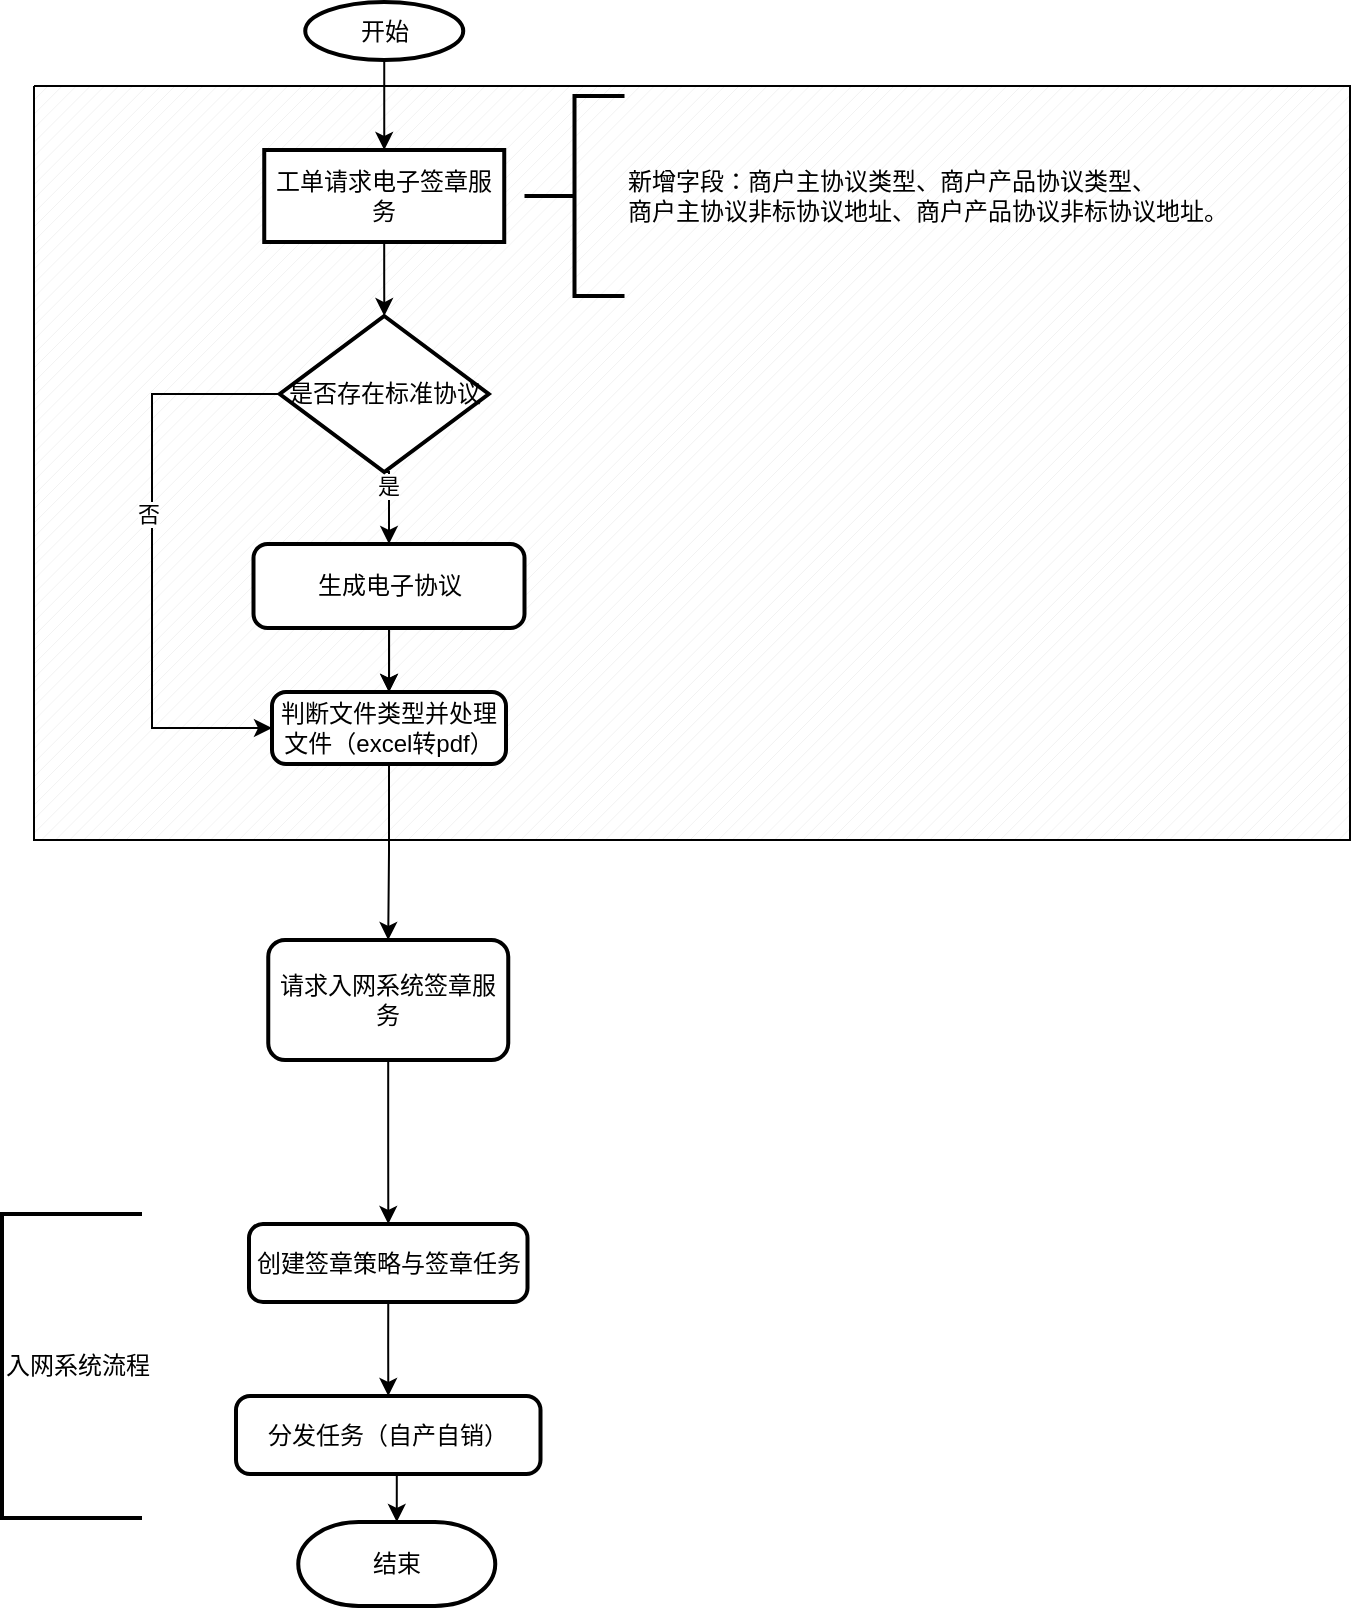 <mxfile version="13.8.2" type="github" pages="3">
  <diagram id="dC7ERs_KsX7YRwyWf4bW" name="第 1 页">
    <mxGraphModel dx="1607" dy="1316" grid="0" gridSize="10" guides="1" tooltips="1" connect="1" arrows="1" fold="1" page="0" pageScale="1" pageWidth="827" pageHeight="1169" math="0" shadow="0">
      <root>
        <mxCell id="0" />
        <mxCell id="1" parent="0" />
        <mxCell id="N24s0KkjB6KvL7zULQtI-17" value="" style="verticalLabelPosition=bottom;verticalAlign=top;html=1;shape=mxgraph.basic.patternFillRect;fillStyle=diag;step=5;fillStrokeWidth=0.2;fillStrokeColor=#dddddd;" vertex="1" parent="1">
          <mxGeometry x="-699" y="-638" width="658" height="377" as="geometry" />
        </mxCell>
        <mxCell id="N24s0KkjB6KvL7zULQtI-2" value="" style="edgeStyle=orthogonalEdgeStyle;rounded=0;orthogonalLoop=1;jettySize=auto;html=1;" edge="1" parent="1" source="A9l2X-kPcxTULMuwRRGQ-14" target="N24s0KkjB6KvL7zULQtI-1">
          <mxGeometry relative="1" as="geometry" />
        </mxCell>
        <mxCell id="A9l2X-kPcxTULMuwRRGQ-14" value="开始" style="strokeWidth=2;html=1;shape=mxgraph.flowchart.start_1;whiteSpace=wrap;" parent="1" vertex="1">
          <mxGeometry x="-563.38" y="-680" width="79" height="29" as="geometry" />
        </mxCell>
        <mxCell id="L_tjVN0O0y1tqJSVjDKW-2" style="edgeStyle=orthogonalEdgeStyle;rounded=0;orthogonalLoop=1;jettySize=auto;html=1;exitX=0.5;exitY=1;exitDx=0;exitDy=0;entryX=0.5;entryY=0;entryDx=0;entryDy=0;" parent="1" source="A9l2X-kPcxTULMuwRRGQ-16" target="L_tjVN0O0y1tqJSVjDKW-3" edge="1">
          <mxGeometry relative="1" as="geometry">
            <mxPoint x="-521" y="-341" as="targetPoint" />
          </mxGeometry>
        </mxCell>
        <mxCell id="N24s0KkjB6KvL7zULQtI-11" value="" style="edgeStyle=orthogonalEdgeStyle;rounded=0;orthogonalLoop=1;jettySize=auto;html=1;" edge="1" parent="1" source="A9l2X-kPcxTULMuwRRGQ-16" target="L_tjVN0O0y1tqJSVjDKW-3">
          <mxGeometry relative="1" as="geometry" />
        </mxCell>
        <mxCell id="A9l2X-kPcxTULMuwRRGQ-16" value="生成电子协议" style="rounded=1;whiteSpace=wrap;html=1;absoluteArcSize=1;arcSize=14;strokeWidth=2;" parent="1" vertex="1">
          <mxGeometry x="-589.25" y="-409" width="135.5" height="42" as="geometry" />
        </mxCell>
        <mxCell id="7nhvElqyJF3Kpoltb5MO-14" style="edgeStyle=orthogonalEdgeStyle;rounded=0;orthogonalLoop=1;jettySize=auto;html=1;exitX=0.5;exitY=1;exitDx=0;exitDy=0;" parent="1" source="A9l2X-kPcxTULMuwRRGQ-19" target="7nhvElqyJF3Kpoltb5MO-7" edge="1">
          <mxGeometry relative="1" as="geometry">
            <mxPoint x="-517.3" y="-92" as="targetPoint" />
          </mxGeometry>
        </mxCell>
        <mxCell id="A9l2X-kPcxTULMuwRRGQ-19" value="创建签章策略与签章任务" style="rounded=1;whiteSpace=wrap;html=1;absoluteArcSize=1;arcSize=14;strokeWidth=2;" parent="1" vertex="1">
          <mxGeometry x="-591.5" y="-69" width="139.25" height="39" as="geometry" />
        </mxCell>
        <mxCell id="7nhvElqyJF3Kpoltb5MO-9" style="edgeStyle=orthogonalEdgeStyle;rounded=0;orthogonalLoop=1;jettySize=auto;html=1;exitX=0.5;exitY=1;exitDx=0;exitDy=0;entryX=0.5;entryY=0;entryDx=0;entryDy=0;entryPerimeter=0;" parent="1" source="7nhvElqyJF3Kpoltb5MO-7" target="7nhvElqyJF3Kpoltb5MO-2" edge="1">
          <mxGeometry relative="1" as="geometry" />
        </mxCell>
        <mxCell id="7nhvElqyJF3Kpoltb5MO-7" value="分发任务（自产自销）" style="rounded=1;whiteSpace=wrap;html=1;absoluteArcSize=1;arcSize=14;strokeWidth=2;" parent="1" vertex="1">
          <mxGeometry x="-598" y="17" width="152.25" height="39" as="geometry" />
        </mxCell>
        <mxCell id="7nhvElqyJF3Kpoltb5MO-2" value="结束" style="strokeWidth=2;html=1;shape=mxgraph.flowchart.terminator;whiteSpace=wrap;" parent="1" vertex="1">
          <mxGeometry x="-566.87" y="80" width="98.5" height="42" as="geometry" />
        </mxCell>
        <mxCell id="G9lqbyqdPklpJcWqyjPO-2" value="" style="edgeStyle=orthogonalEdgeStyle;rounded=0;orthogonalLoop=1;jettySize=auto;html=1;" edge="1" parent="1" source="L_tjVN0O0y1tqJSVjDKW-3" target="G9lqbyqdPklpJcWqyjPO-1">
          <mxGeometry relative="1" as="geometry" />
        </mxCell>
        <mxCell id="L_tjVN0O0y1tqJSVjDKW-3" value="判断文件类型并处理文件（excel转pdf）" style="rounded=1;whiteSpace=wrap;html=1;absoluteArcSize=1;arcSize=14;strokeWidth=2;" parent="1" vertex="1">
          <mxGeometry x="-580" y="-335" width="117" height="36" as="geometry" />
        </mxCell>
        <mxCell id="L_tjVN0O0y1tqJSVjDKW-5" value="入网系统流程" style="strokeWidth=2;html=1;shape=mxgraph.flowchart.annotation_1;align=left;pointerEvents=1;" parent="1" vertex="1">
          <mxGeometry x="-715" y="-74" width="70" height="152" as="geometry" />
        </mxCell>
        <mxCell id="N24s0KkjB6KvL7zULQtI-8" value="" style="edgeStyle=orthogonalEdgeStyle;rounded=0;orthogonalLoop=1;jettySize=auto;html=1;" edge="1" parent="1" source="N24s0KkjB6KvL7zULQtI-1" target="N24s0KkjB6KvL7zULQtI-7">
          <mxGeometry relative="1" as="geometry" />
        </mxCell>
        <mxCell id="N24s0KkjB6KvL7zULQtI-1" value="工单请求电子签章服务" style="whiteSpace=wrap;html=1;strokeWidth=2;" vertex="1" parent="1">
          <mxGeometry x="-583.88" y="-606" width="120" height="46" as="geometry" />
        </mxCell>
        <mxCell id="N24s0KkjB6KvL7zULQtI-3" value="新增字段：商户主协议类型、商户产品协议类型、&lt;br&gt;商户主协议非标协议地址、商户产品协议非标协议地址。" style="strokeWidth=2;html=1;shape=mxgraph.flowchart.annotation_2;align=left;labelPosition=right;pointerEvents=1;" vertex="1" parent="1">
          <mxGeometry x="-453.75" y="-633" width="50" height="100" as="geometry" />
        </mxCell>
        <mxCell id="N24s0KkjB6KvL7zULQtI-12" style="edgeStyle=orthogonalEdgeStyle;rounded=0;orthogonalLoop=1;jettySize=auto;html=1;exitX=0.5;exitY=1;exitDx=0;exitDy=0;entryX=0.5;entryY=0;entryDx=0;entryDy=0;" edge="1" parent="1" source="N24s0KkjB6KvL7zULQtI-7" target="A9l2X-kPcxTULMuwRRGQ-16">
          <mxGeometry relative="1" as="geometry" />
        </mxCell>
        <mxCell id="N24s0KkjB6KvL7zULQtI-13" value="是" style="edgeLabel;html=1;align=center;verticalAlign=middle;resizable=0;points=[];" vertex="1" connectable="0" parent="N24s0KkjB6KvL7zULQtI-12">
          <mxGeometry x="0.028" y="-10" relative="1" as="geometry">
            <mxPoint x="9" y="-10" as="offset" />
          </mxGeometry>
        </mxCell>
        <mxCell id="N24s0KkjB6KvL7zULQtI-14" style="edgeStyle=orthogonalEdgeStyle;rounded=0;orthogonalLoop=1;jettySize=auto;html=1;exitX=0;exitY=0.5;exitDx=0;exitDy=0;entryX=0;entryY=0.5;entryDx=0;entryDy=0;" edge="1" parent="1" source="N24s0KkjB6KvL7zULQtI-7" target="L_tjVN0O0y1tqJSVjDKW-3">
          <mxGeometry relative="1" as="geometry">
            <Array as="points">
              <mxPoint x="-640" y="-484" />
              <mxPoint x="-640" y="-317" />
            </Array>
          </mxGeometry>
        </mxCell>
        <mxCell id="N24s0KkjB6KvL7zULQtI-15" value="否" style="edgeLabel;html=1;align=center;verticalAlign=middle;resizable=0;points=[];" vertex="1" connectable="0" parent="N24s0KkjB6KvL7zULQtI-14">
          <mxGeometry x="-0.15" y="-2" relative="1" as="geometry">
            <mxPoint as="offset" />
          </mxGeometry>
        </mxCell>
        <mxCell id="N24s0KkjB6KvL7zULQtI-7" value="是否存在标准协议" style="rhombus;whiteSpace=wrap;html=1;strokeWidth=2;" vertex="1" parent="1">
          <mxGeometry x="-576.13" y="-523" width="104.5" height="78" as="geometry" />
        </mxCell>
        <mxCell id="G9lqbyqdPklpJcWqyjPO-3" value="" style="edgeStyle=orthogonalEdgeStyle;rounded=0;orthogonalLoop=1;jettySize=auto;html=1;" edge="1" parent="1" source="G9lqbyqdPklpJcWqyjPO-1" target="A9l2X-kPcxTULMuwRRGQ-19">
          <mxGeometry relative="1" as="geometry" />
        </mxCell>
        <mxCell id="G9lqbyqdPklpJcWqyjPO-1" value="&lt;span&gt;请求入网系统签章服务&lt;/span&gt;" style="whiteSpace=wrap;html=1;rounded=1;strokeWidth=2;arcSize=14;" vertex="1" parent="1">
          <mxGeometry x="-581.87" y="-211" width="120" height="60" as="geometry" />
        </mxCell>
      </root>
    </mxGraphModel>
  </diagram>
  <diagram id="HSTl8rCPqUUUAMuSzrUK" name="第 2 页">
    <mxGraphModel dx="1607" dy="916" grid="0" gridSize="10" guides="1" tooltips="1" connect="1" arrows="1" fold="1" page="0" pageScale="1" pageWidth="827" pageHeight="1169" math="0" shadow="0">
      <root>
        <mxCell id="5hIjUUMDCdC22Jssn7QL-0" />
        <mxCell id="5hIjUUMDCdC22Jssn7QL-1" parent="5hIjUUMDCdC22Jssn7QL-0" />
        <mxCell id="xArho4_yJg9167rC3D17-4" value="" style="edgeStyle=orthogonalEdgeStyle;rounded=0;orthogonalLoop=1;jettySize=auto;html=1;" parent="5hIjUUMDCdC22Jssn7QL-1" source="HGVK_I1m-pccEnRoOs7e-0" target="xArho4_yJg9167rC3D17-3" edge="1">
          <mxGeometry relative="1" as="geometry" />
        </mxCell>
        <mxCell id="HGVK_I1m-pccEnRoOs7e-0" value="接收任务回调" style="rounded=1;whiteSpace=wrap;html=1;absoluteArcSize=1;arcSize=14;strokeWidth=2;" parent="5hIjUUMDCdC22Jssn7QL-1" vertex="1">
          <mxGeometry x="-588.75" y="-136" width="134.5" height="34" as="geometry" />
        </mxCell>
        <mxCell id="xArho4_yJg9167rC3D17-6" value="" style="edgeStyle=orthogonalEdgeStyle;rounded=0;orthogonalLoop=1;jettySize=auto;html=1;" parent="5hIjUUMDCdC22Jssn7QL-1" source="xArho4_yJg9167rC3D17-3" target="xArho4_yJg9167rC3D17-5" edge="1">
          <mxGeometry relative="1" as="geometry" />
        </mxCell>
        <mxCell id="xArho4_yJg9167rC3D17-3" value="处理图片转为PDF" style="rounded=1;whiteSpace=wrap;html=1;absoluteArcSize=1;arcSize=14;strokeWidth=2;" parent="5hIjUUMDCdC22Jssn7QL-1" vertex="1">
          <mxGeometry x="-588.75" y="-83" width="134.5" height="34" as="geometry" />
        </mxCell>
        <mxCell id="xArho4_yJg9167rC3D17-10" style="edgeStyle=orthogonalEdgeStyle;rounded=0;orthogonalLoop=1;jettySize=auto;html=1;exitX=0.5;exitY=1;exitDx=0;exitDy=0;entryX=0.5;entryY=0;entryDx=0;entryDy=0;entryPerimeter=0;" parent="5hIjUUMDCdC22Jssn7QL-1" source="xArho4_yJg9167rC3D17-5" target="xArho4_yJg9167rC3D17-9" edge="1">
          <mxGeometry relative="1" as="geometry" />
        </mxCell>
        <mxCell id="xArho4_yJg9167rC3D17-5" value="发起电子签章" style="rounded=1;whiteSpace=wrap;html=1;absoluteArcSize=1;arcSize=14;strokeWidth=2;" parent="5hIjUUMDCdC22Jssn7QL-1" vertex="1">
          <mxGeometry x="-588.75" y="-32" width="134.5" height="34" as="geometry" />
        </mxCell>
        <mxCell id="xArho4_yJg9167rC3D17-15" style="edgeStyle=orthogonalEdgeStyle;rounded=0;orthogonalLoop=1;jettySize=auto;html=1;exitX=0.5;exitY=1;exitDx=0;exitDy=0;entryX=0.5;entryY=0;entryDx=0;entryDy=0;entryPerimeter=0;" parent="5hIjUUMDCdC22Jssn7QL-1" source="HGVK_I1m-pccEnRoOs7e-2" target="HGVK_I1m-pccEnRoOs7e-7" edge="1">
          <mxGeometry relative="1" as="geometry" />
        </mxCell>
        <mxCell id="HGVK_I1m-pccEnRoOs7e-2" value="通知商户进行签章" style="rounded=1;whiteSpace=wrap;html=1;absoluteArcSize=1;arcSize=14;strokeWidth=2;" parent="5hIjUUMDCdC22Jssn7QL-1" vertex="1">
          <mxGeometry x="-585.75" y="179" width="123.5" height="34" as="geometry" />
        </mxCell>
        <mxCell id="HGVK_I1m-pccEnRoOs7e-7" value="结束" style="strokeWidth=2;html=1;shape=mxgraph.flowchart.terminator;whiteSpace=wrap;" parent="5hIjUUMDCdC22Jssn7QL-1" vertex="1">
          <mxGeometry x="-564.62" y="252" width="80.49" height="34" as="geometry" />
        </mxCell>
        <mxCell id="xArho4_yJg9167rC3D17-1" style="edgeStyle=orthogonalEdgeStyle;rounded=0;orthogonalLoop=1;jettySize=auto;html=1;exitX=0.5;exitY=1;exitDx=0;exitDy=0;exitPerimeter=0;entryX=0.5;entryY=0;entryDx=0;entryDy=0;" parent="5hIjUUMDCdC22Jssn7QL-1" source="xArho4_yJg9167rC3D17-0" target="HGVK_I1m-pccEnRoOs7e-0" edge="1">
          <mxGeometry relative="1" as="geometry" />
        </mxCell>
        <mxCell id="xArho4_yJg9167rC3D17-0" value="开始" style="strokeWidth=2;html=1;shape=mxgraph.flowchart.start_1;whiteSpace=wrap;" parent="5hIjUUMDCdC22Jssn7QL-1" vertex="1">
          <mxGeometry x="-574" y="-226" width="100" height="60" as="geometry" />
        </mxCell>
        <mxCell id="xArho4_yJg9167rC3D17-11" style="edgeStyle=orthogonalEdgeStyle;rounded=0;orthogonalLoop=1;jettySize=auto;html=1;exitX=0.5;exitY=1;exitDx=0;exitDy=0;exitPerimeter=0;entryX=0.5;entryY=0;entryDx=0;entryDy=0;" parent="5hIjUUMDCdC22Jssn7QL-1" source="xArho4_yJg9167rC3D17-9" target="HGVK_I1m-pccEnRoOs7e-2" edge="1">
          <mxGeometry relative="1" as="geometry" />
        </mxCell>
        <mxCell id="xArho4_yJg9167rC3D17-12" value="是" style="edgeLabel;html=1;align=center;verticalAlign=middle;resizable=0;points=[];" parent="xArho4_yJg9167rC3D17-11" vertex="1" connectable="0">
          <mxGeometry x="-0.179" relative="1" as="geometry">
            <mxPoint as="offset" />
          </mxGeometry>
        </mxCell>
        <mxCell id="xArho4_yJg9167rC3D17-13" style="edgeStyle=orthogonalEdgeStyle;rounded=0;orthogonalLoop=1;jettySize=auto;html=1;entryX=1;entryY=0.5;entryDx=0;entryDy=0;entryPerimeter=0;" parent="5hIjUUMDCdC22Jssn7QL-1" source="xArho4_yJg9167rC3D17-9" target="HGVK_I1m-pccEnRoOs7e-7" edge="1">
          <mxGeometry relative="1" as="geometry">
            <Array as="points">
              <mxPoint x="-392" y="80" />
              <mxPoint x="-392" y="269" />
            </Array>
          </mxGeometry>
        </mxCell>
        <mxCell id="xArho4_yJg9167rC3D17-14" value="否" style="edgeLabel;html=1;align=center;verticalAlign=middle;resizable=0;points=[];" parent="xArho4_yJg9167rC3D17-13" vertex="1" connectable="0">
          <mxGeometry x="-0.229" y="-1" relative="1" as="geometry">
            <mxPoint y="1" as="offset" />
          </mxGeometry>
        </mxCell>
        <mxCell id="xArho4_yJg9167rC3D17-9" value="校验是否所有信息均发送到电子签章" style="strokeWidth=2;html=1;shape=mxgraph.flowchart.decision;whiteSpace=wrap;" parent="5hIjUUMDCdC22Jssn7QL-1" vertex="1">
          <mxGeometry x="-636.75" y="19" width="224.75" height="121" as="geometry" />
        </mxCell>
        <mxCell id="oLNZdMQnflppRLUzRSQl-0" value="入网系统处理" style="strokeWidth=2;html=1;shape=mxgraph.flowchart.annotation_1;align=left;pointerEvents=1;" parent="5hIjUUMDCdC22Jssn7QL-1" vertex="1">
          <mxGeometry x="-786" y="-189" width="68" height="470" as="geometry" />
        </mxCell>
      </root>
    </mxGraphModel>
  </diagram>
  <diagram id="urYMugdTOw1wgWeMGJ8X" name="第 3 页">
    <mxGraphModel dx="807" dy="516" grid="0" gridSize="10" guides="1" tooltips="1" connect="1" arrows="1" fold="1" page="0" pageScale="1" pageWidth="827" pageHeight="1169" math="0" shadow="0">
      <root>
        <mxCell id="bFEGX2ZAS9HwVzrHLtPh-0" />
        <mxCell id="bFEGX2ZAS9HwVzrHLtPh-1" parent="bFEGX2ZAS9HwVzrHLtPh-0" />
        <mxCell id="bFEGX2ZAS9HwVzrHLtPh-4" value="" style="edgeStyle=orthogonalEdgeStyle;rounded=0;orthogonalLoop=1;jettySize=auto;html=1;entryX=0.5;entryY=0;entryDx=0;entryDy=0;" parent="bFEGX2ZAS9HwVzrHLtPh-1" source="bFEGX2ZAS9HwVzrHLtPh-2" target="bFEGX2ZAS9HwVzrHLtPh-5" edge="1">
          <mxGeometry relative="1" as="geometry">
            <mxPoint x="401" y="175" as="targetPoint" />
          </mxGeometry>
        </mxCell>
        <mxCell id="bFEGX2ZAS9HwVzrHLtPh-2" value="开始" style="strokeWidth=2;html=1;shape=mxgraph.flowchart.start_1;whiteSpace=wrap;" parent="bFEGX2ZAS9HwVzrHLtPh-1" vertex="1">
          <mxGeometry x="349" y="27" width="100" height="60" as="geometry" />
        </mxCell>
        <mxCell id="bFEGX2ZAS9HwVzrHLtPh-6" style="edgeStyle=orthogonalEdgeStyle;rounded=0;orthogonalLoop=1;jettySize=auto;html=1;exitX=0.5;exitY=1;exitDx=0;exitDy=0;entryX=0.5;entryY=0;entryDx=0;entryDy=0;entryPerimeter=0;" parent="bFEGX2ZAS9HwVzrHLtPh-1" source="bFEGX2ZAS9HwVzrHLtPh-5" target="bFEGX2ZAS9HwVzrHLtPh-7" edge="1">
          <mxGeometry relative="1" as="geometry">
            <mxPoint x="399" y="196" as="targetPoint" />
          </mxGeometry>
        </mxCell>
        <mxCell id="bFEGX2ZAS9HwVzrHLtPh-5" value="接受电子签章任务回调" style="rounded=1;whiteSpace=wrap;html=1;absoluteArcSize=1;arcSize=14;strokeWidth=2;" parent="bFEGX2ZAS9HwVzrHLtPh-1" vertex="1">
          <mxGeometry x="314" y="115" width="169" height="49" as="geometry" />
        </mxCell>
        <mxCell id="bFEGX2ZAS9HwVzrHLtPh-14" style="edgeStyle=orthogonalEdgeStyle;rounded=0;orthogonalLoop=1;jettySize=auto;html=1;entryX=1;entryY=0.5;entryDx=0;entryDy=0;entryPerimeter=0;" parent="bFEGX2ZAS9HwVzrHLtPh-1" source="bFEGX2ZAS9HwVzrHLtPh-7" target="bFEGX2ZAS9HwVzrHLtPh-12" edge="1">
          <mxGeometry relative="1" as="geometry">
            <Array as="points">
              <mxPoint x="523" y="225" />
              <mxPoint x="523" y="570" />
            </Array>
          </mxGeometry>
        </mxCell>
        <mxCell id="bFEGX2ZAS9HwVzrHLtPh-16" value="否" style="edgeLabel;html=1;align=center;verticalAlign=middle;resizable=0;points=[];" parent="bFEGX2ZAS9HwVzrHLtPh-14" vertex="1" connectable="0">
          <mxGeometry x="-0.322" relative="1" as="geometry">
            <mxPoint as="offset" />
          </mxGeometry>
        </mxCell>
        <mxCell id="vsISfAW7cuweR3wvBt5o-0" style="edgeStyle=orthogonalEdgeStyle;rounded=0;orthogonalLoop=1;jettySize=auto;html=1;exitX=0.5;exitY=1;exitDx=0;exitDy=0;exitPerimeter=0;entryX=0.5;entryY=0;entryDx=0;entryDy=0;" parent="bFEGX2ZAS9HwVzrHLtPh-1" source="bFEGX2ZAS9HwVzrHLtPh-7" target="vsISfAW7cuweR3wvBt5o-1" edge="1">
          <mxGeometry relative="1" as="geometry">
            <mxPoint x="401" y="291" as="targetPoint" />
          </mxGeometry>
        </mxCell>
        <mxCell id="vsISfAW7cuweR3wvBt5o-2" value="是" style="edgeLabel;html=1;align=center;verticalAlign=middle;resizable=0;points=[];" parent="vsISfAW7cuweR3wvBt5o-0" vertex="1" connectable="0">
          <mxGeometry x="-0.5" relative="1" as="geometry">
            <mxPoint as="offset" />
          </mxGeometry>
        </mxCell>
        <mxCell id="bFEGX2ZAS9HwVzrHLtPh-7" value="是否所有文件都已签署" style="strokeWidth=2;html=1;shape=mxgraph.flowchart.decision;whiteSpace=wrap;" parent="bFEGX2ZAS9HwVzrHLtPh-1" vertex="1">
          <mxGeometry x="298.75" y="184" width="204.25" height="81" as="geometry" />
        </mxCell>
        <mxCell id="vsISfAW7cuweR3wvBt5o-7" style="edgeStyle=orthogonalEdgeStyle;rounded=0;orthogonalLoop=1;jettySize=auto;html=1;exitX=0.5;exitY=1;exitDx=0;exitDy=0;" parent="bFEGX2ZAS9HwVzrHLtPh-1" source="bFEGX2ZAS9HwVzrHLtPh-9" target="vsISfAW7cuweR3wvBt5o-8" edge="1">
          <mxGeometry relative="1" as="geometry">
            <mxPoint x="401" y="448" as="targetPoint" />
          </mxGeometry>
        </mxCell>
        <mxCell id="bFEGX2ZAS9HwVzrHLtPh-9" value="通知业务管理系统" style="rounded=1;whiteSpace=wrap;html=1;absoluteArcSize=1;arcSize=14;strokeWidth=2;" parent="bFEGX2ZAS9HwVzrHLtPh-1" vertex="1">
          <mxGeometry x="352.88" y="375" width="96" height="46" as="geometry" />
        </mxCell>
        <mxCell id="bFEGX2ZAS9HwVzrHLtPh-12" value="结束" style="strokeWidth=2;html=1;shape=mxgraph.flowchart.terminator;whiteSpace=wrap;" parent="bFEGX2ZAS9HwVzrHLtPh-1" vertex="1">
          <mxGeometry x="350.88" y="540" width="100" height="60" as="geometry" />
        </mxCell>
        <mxCell id="vsISfAW7cuweR3wvBt5o-3" style="edgeStyle=orthogonalEdgeStyle;rounded=0;orthogonalLoop=1;jettySize=auto;html=1;exitX=0.5;exitY=1;exitDx=0;exitDy=0;entryX=0.5;entryY=0;entryDx=0;entryDy=0;" parent="bFEGX2ZAS9HwVzrHLtPh-1" source="vsISfAW7cuweR3wvBt5o-1" target="bFEGX2ZAS9HwVzrHLtPh-9" edge="1">
          <mxGeometry relative="1" as="geometry" />
        </mxCell>
        <mxCell id="vsISfAW7cuweR3wvBt5o-1" value="通知商户" style="rounded=1;whiteSpace=wrap;html=1;absoluteArcSize=1;arcSize=14;strokeWidth=2;" parent="bFEGX2ZAS9HwVzrHLtPh-1" vertex="1">
          <mxGeometry x="343.5" y="297" width="115" height="43" as="geometry" />
        </mxCell>
        <mxCell id="vsISfAW7cuweR3wvBt5o-6" value="入网系统流程" style="strokeWidth=2;html=1;shape=mxgraph.flowchart.annotation_1;align=left;pointerEvents=1;" parent="bFEGX2ZAS9HwVzrHLtPh-1" vertex="1">
          <mxGeometry x="211.75" y="117" width="87" height="308" as="geometry" />
        </mxCell>
        <mxCell id="vsISfAW7cuweR3wvBt5o-9" style="edgeStyle=orthogonalEdgeStyle;rounded=0;orthogonalLoop=1;jettySize=auto;html=1;exitX=0.5;exitY=1;exitDx=0;exitDy=0;" parent="bFEGX2ZAS9HwVzrHLtPh-1" source="vsISfAW7cuweR3wvBt5o-8" target="bFEGX2ZAS9HwVzrHLtPh-12" edge="1">
          <mxGeometry relative="1" as="geometry" />
        </mxCell>
        <mxCell id="vsISfAW7cuweR3wvBt5o-8" value="业务管理系统激活工单系统" style="rounded=1;whiteSpace=wrap;html=1;absoluteArcSize=1;arcSize=14;strokeWidth=2;" parent="bFEGX2ZAS9HwVzrHLtPh-1" vertex="1">
          <mxGeometry x="351" y="457" width="98" height="34" as="geometry" />
        </mxCell>
        <mxCell id="vsISfAW7cuweR3wvBt5o-10" value="业务管理系统流程" style="strokeWidth=2;html=1;shape=mxgraph.flowchart.annotation_1;align=left;pointerEvents=1;" parent="bFEGX2ZAS9HwVzrHLtPh-1" vertex="1">
          <mxGeometry x="211.75" y="450" width="57" height="59" as="geometry" />
        </mxCell>
      </root>
    </mxGraphModel>
  </diagram>
</mxfile>
